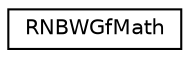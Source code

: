digraph "Graphical Class Hierarchy"
{
 // LATEX_PDF_SIZE
  edge [fontname="Helvetica",fontsize="10",labelfontname="Helvetica",labelfontsize="10"];
  node [fontname="Helvetica",fontsize="10",shape=record];
  rankdir="LR";
  Node0 [label="RNBWGfMath",height=0.2,width=0.4,color="black", fillcolor="white", style="filled",URL="$class_r_n_b_w_gf_math.html",tooltip="The Rainbow GF math functions"];
}
